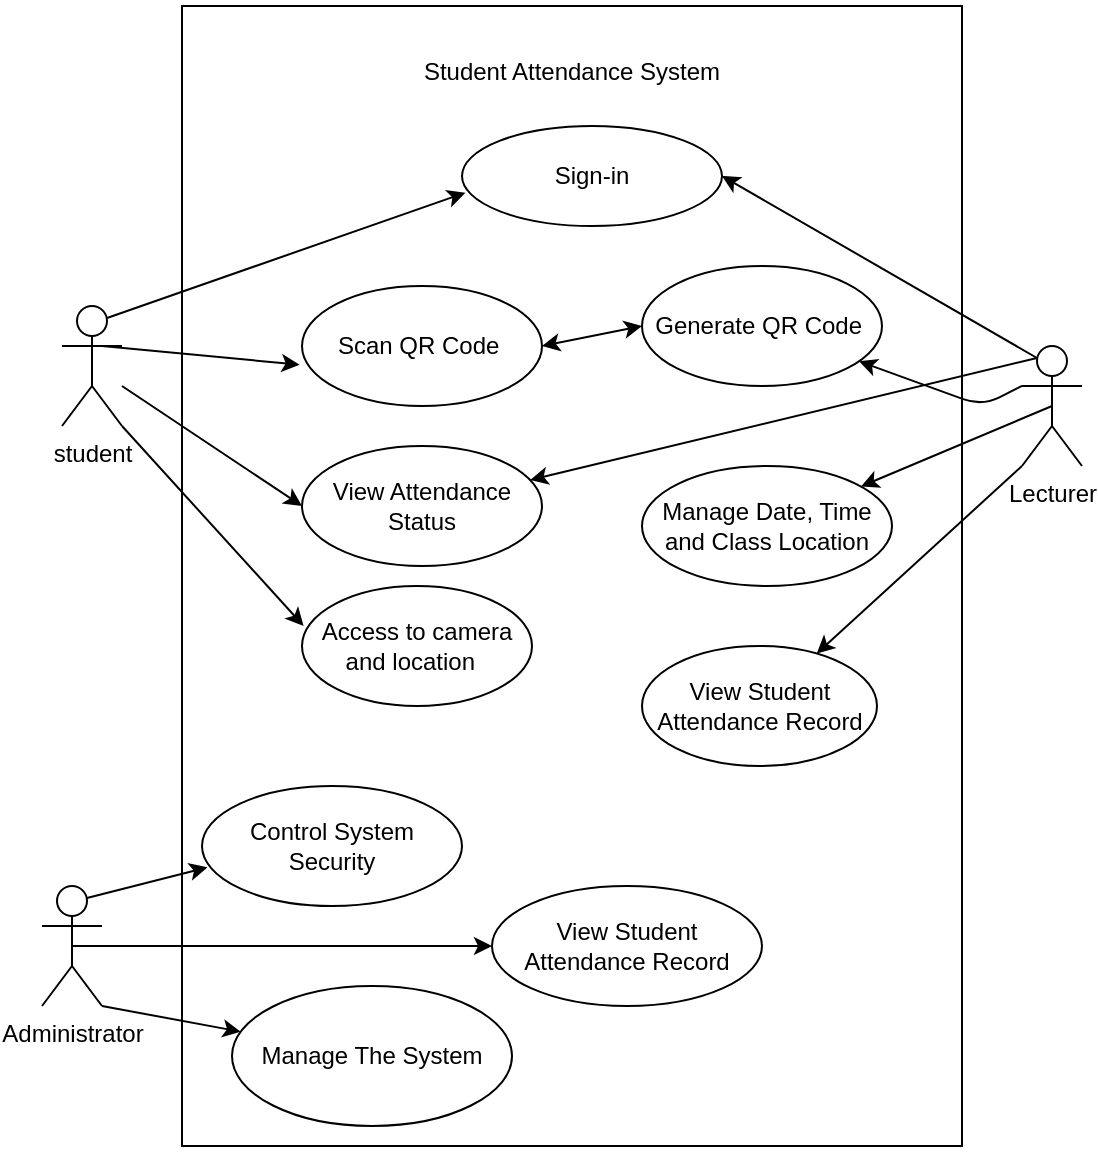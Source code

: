 <mxfile>
    <diagram id="I6u_ylEicrOa9JgdIdD1" name="usecase">
        <mxGraphModel dx="490" dy="424" grid="1" gridSize="10" guides="1" tooltips="1" connect="1" arrows="1" fold="1" page="1" pageScale="1" pageWidth="850" pageHeight="1100" math="0" shadow="0">
            <root>
                <mxCell id="0"/>
                <mxCell id="1" parent="0"/>
                <mxCell id="3" value="student&lt;br&gt;" style="shape=umlActor;verticalLabelPosition=bottom;verticalAlign=top;html=1;outlineConnect=0;" vertex="1" parent="1">
                    <mxGeometry x="60" y="290" width="30" height="60" as="geometry"/>
                </mxCell>
                <mxCell id="6" value="&lt;br&gt;&lt;br&gt;Student Attendance System&lt;br&gt;&lt;br&gt;&lt;br&gt;&lt;br&gt;&lt;br&gt;&lt;br&gt;&lt;br&gt;&lt;br&gt;&lt;br&gt;&lt;br&gt;&lt;br&gt;&lt;br&gt;&lt;br&gt;&lt;br&gt;&lt;br&gt;&lt;br&gt;&lt;br&gt;&lt;br&gt;&lt;br&gt;&lt;br&gt;&lt;br&gt;&lt;br&gt;&lt;br&gt;&lt;br&gt;&lt;br&gt;&lt;br&gt;&lt;br&gt;&lt;br&gt;&lt;br&gt;&lt;br&gt;&lt;br&gt;&lt;br&gt;&lt;br&gt;&lt;br&gt;&lt;br&gt;&lt;br&gt;&lt;br&gt;&lt;br&gt;" style="rounded=0;whiteSpace=wrap;html=1;" vertex="1" parent="1">
                    <mxGeometry x="120" y="140" width="390" height="570" as="geometry"/>
                </mxCell>
                <mxCell id="7" value="Scan QR Code&amp;nbsp;" style="ellipse;whiteSpace=wrap;html=1;" vertex="1" parent="1">
                    <mxGeometry x="180" y="280" width="120" height="60" as="geometry"/>
                </mxCell>
                <mxCell id="10" value="View Attendance Status" style="ellipse;whiteSpace=wrap;html=1;" vertex="1" parent="1">
                    <mxGeometry x="180" y="360" width="120" height="60" as="geometry"/>
                </mxCell>
                <mxCell id="11" value="Access to camera and location&amp;nbsp;&amp;nbsp;" style="ellipse;whiteSpace=wrap;html=1;" vertex="1" parent="1">
                    <mxGeometry x="180" y="430" width="115" height="60" as="geometry"/>
                </mxCell>
                <mxCell id="dsHQRhSBp0_jQPIjAczE-44" style="edgeStyle=none;html=1;exitX=0;exitY=0.333;exitDx=0;exitDy=0;exitPerimeter=0;" edge="1" parent="1" source="14" target="19">
                    <mxGeometry relative="1" as="geometry">
                        <Array as="points">
                            <mxPoint x="520" y="340"/>
                        </Array>
                    </mxGeometry>
                </mxCell>
                <mxCell id="dsHQRhSBp0_jQPIjAczE-45" style="edgeStyle=none;html=1;exitX=0.5;exitY=0.5;exitDx=0;exitDy=0;exitPerimeter=0;" edge="1" parent="1" source="14" target="20">
                    <mxGeometry relative="1" as="geometry"/>
                </mxCell>
                <mxCell id="dsHQRhSBp0_jQPIjAczE-46" style="edgeStyle=none;html=1;exitX=0;exitY=1;exitDx=0;exitDy=0;exitPerimeter=0;" edge="1" parent="1" source="14" target="23">
                    <mxGeometry relative="1" as="geometry"/>
                </mxCell>
                <mxCell id="dsHQRhSBp0_jQPIjAczE-50" style="edgeStyle=none;html=1;exitX=0.25;exitY=0.1;exitDx=0;exitDy=0;exitPerimeter=0;" edge="1" parent="1" source="14" target="10">
                    <mxGeometry relative="1" as="geometry"/>
                </mxCell>
                <mxCell id="14" value="Lecturer" style="shape=umlActor;verticalLabelPosition=bottom;verticalAlign=top;html=1;outlineConnect=0;" vertex="1" parent="1">
                    <mxGeometry x="540" y="310" width="30" height="60" as="geometry"/>
                </mxCell>
                <mxCell id="19" value="Generate QR Code&amp;nbsp;" style="ellipse;whiteSpace=wrap;html=1;" vertex="1" parent="1">
                    <mxGeometry x="350" y="270" width="120" height="60" as="geometry"/>
                </mxCell>
                <mxCell id="20" value="Manage Date, Time&lt;br&gt;and Class Location" style="ellipse;whiteSpace=wrap;html=1;" vertex="1" parent="1">
                    <mxGeometry x="350" y="370" width="125" height="60" as="geometry"/>
                </mxCell>
                <mxCell id="23" value="View Student Attendance Record" style="ellipse;whiteSpace=wrap;html=1;" vertex="1" parent="1">
                    <mxGeometry x="350" y="460" width="117.5" height="60" as="geometry"/>
                </mxCell>
                <mxCell id="dsHQRhSBp0_jQPIjAczE-47" style="edgeStyle=none;html=1;exitX=0.75;exitY=0.1;exitDx=0;exitDy=0;exitPerimeter=0;entryX=0.021;entryY=0.678;entryDx=0;entryDy=0;entryPerimeter=0;" edge="1" parent="1" source="25" target="30">
                    <mxGeometry relative="1" as="geometry"/>
                </mxCell>
                <mxCell id="dsHQRhSBp0_jQPIjAczE-48" style="edgeStyle=none;html=1;exitX=0.5;exitY=0.5;exitDx=0;exitDy=0;exitPerimeter=0;" edge="1" parent="1" source="25" target="32">
                    <mxGeometry relative="1" as="geometry"/>
                </mxCell>
                <mxCell id="dsHQRhSBp0_jQPIjAczE-49" style="edgeStyle=none;html=1;exitX=1;exitY=1;exitDx=0;exitDy=0;exitPerimeter=0;" edge="1" parent="1" source="25" target="35">
                    <mxGeometry relative="1" as="geometry"/>
                </mxCell>
                <mxCell id="25" value="Administrator" style="shape=umlActor;verticalLabelPosition=bottom;verticalAlign=top;html=1;outlineConnect=0;" vertex="1" parent="1">
                    <mxGeometry x="50" y="580" width="30" height="60" as="geometry"/>
                </mxCell>
                <mxCell id="30" value="Control System Security" style="ellipse;whiteSpace=wrap;html=1;" vertex="1" parent="1">
                    <mxGeometry x="130" y="530" width="130" height="60" as="geometry"/>
                </mxCell>
                <mxCell id="32" value="View Student Attendance Record" style="ellipse;whiteSpace=wrap;html=1;" vertex="1" parent="1">
                    <mxGeometry x="275" y="580" width="135" height="60" as="geometry"/>
                </mxCell>
                <mxCell id="35" value="Manage The System" style="ellipse;whiteSpace=wrap;html=1;" vertex="1" parent="1">
                    <mxGeometry x="145" y="630" width="140" height="70" as="geometry"/>
                </mxCell>
                <mxCell id="dsHQRhSBp0_jQPIjAczE-40" value="" style="endArrow=classic;html=1;entryX=-0.01;entryY=0.656;entryDx=0;entryDy=0;entryPerimeter=0;" edge="1" parent="1" target="7">
                    <mxGeometry width="50" height="50" relative="1" as="geometry">
                        <mxPoint x="80" y="310" as="sourcePoint"/>
                        <mxPoint x="130" y="260" as="targetPoint"/>
                    </mxGeometry>
                </mxCell>
                <mxCell id="dsHQRhSBp0_jQPIjAczE-41" value="" style="endArrow=classic;html=1;entryX=0;entryY=0.5;entryDx=0;entryDy=0;" edge="1" parent="1" source="3" target="10">
                    <mxGeometry width="50" height="50" relative="1" as="geometry">
                        <mxPoint x="90" y="330" as="sourcePoint"/>
                        <mxPoint x="140" y="280" as="targetPoint"/>
                    </mxGeometry>
                </mxCell>
                <mxCell id="dsHQRhSBp0_jQPIjAczE-42" value="" style="endArrow=classic;html=1;exitX=1;exitY=1;exitDx=0;exitDy=0;exitPerimeter=0;entryX=0.007;entryY=0.333;entryDx=0;entryDy=0;entryPerimeter=0;" edge="1" parent="1" source="3" target="11">
                    <mxGeometry width="50" height="50" relative="1" as="geometry">
                        <mxPoint x="130" y="390" as="sourcePoint"/>
                        <mxPoint x="180" y="340" as="targetPoint"/>
                    </mxGeometry>
                </mxCell>
                <mxCell id="dsHQRhSBp0_jQPIjAczE-52" value="" style="endArrow=classic;startArrow=classic;html=1;entryX=0;entryY=0.5;entryDx=0;entryDy=0;exitX=1;exitY=0.5;exitDx=0;exitDy=0;" edge="1" parent="1" source="7" target="19">
                    <mxGeometry width="50" height="50" relative="1" as="geometry">
                        <mxPoint x="312.5" y="280" as="sourcePoint"/>
                        <mxPoint x="362.5" y="230" as="targetPoint"/>
                    </mxGeometry>
                </mxCell>
                <mxCell id="dsHQRhSBp0_jQPIjAczE-53" value="Sign-in" style="ellipse;whiteSpace=wrap;html=1;" vertex="1" parent="1">
                    <mxGeometry x="260" y="200" width="130" height="50" as="geometry"/>
                </mxCell>
                <mxCell id="vdfLrR29NCcPZp7yf7wZ-37" value="" style="endArrow=classic;html=1;exitX=0.75;exitY=0.1;exitDx=0;exitDy=0;exitPerimeter=0;entryX=0.013;entryY=0.667;entryDx=0;entryDy=0;entryPerimeter=0;" edge="1" parent="1" source="3" target="dsHQRhSBp0_jQPIjAczE-53">
                    <mxGeometry width="50" height="50" relative="1" as="geometry">
                        <mxPoint x="170" y="270" as="sourcePoint"/>
                        <mxPoint x="220" y="220" as="targetPoint"/>
                    </mxGeometry>
                </mxCell>
                <mxCell id="vdfLrR29NCcPZp7yf7wZ-38" value="" style="endArrow=classic;html=1;exitX=0.25;exitY=0.1;exitDx=0;exitDy=0;exitPerimeter=0;entryX=1;entryY=0.5;entryDx=0;entryDy=0;" edge="1" parent="1" source="14" target="dsHQRhSBp0_jQPIjAczE-53">
                    <mxGeometry width="50" height="50" relative="1" as="geometry">
                        <mxPoint x="420" y="270" as="sourcePoint"/>
                        <mxPoint x="470" y="220" as="targetPoint"/>
                    </mxGeometry>
                </mxCell>
            </root>
        </mxGraphModel>
    </diagram>
    <diagram id="xiHPo--04WoYaqVdLC43" name="activity">
        <mxGraphModel dx="490" dy="424" grid="1" gridSize="10" guides="1" tooltips="1" connect="1" arrows="1" fold="1" page="1" pageScale="1" pageWidth="850" pageHeight="1100" math="0" shadow="0">
            <root>
                <mxCell id="0"/>
                <mxCell id="1" parent="0"/>
                <mxCell id="5aAx5zSFEC0gb9VVzUQT-2" value="" style="swimlane;startSize=0;" vertex="1" parent="1">
                    <mxGeometry x="70" y="25" width="530" height="1200" as="geometry"/>
                </mxCell>
                <mxCell id="5aAx5zSFEC0gb9VVzUQT-19" style="edgeStyle=none;html=1;fontSize=12;" edge="1" parent="5aAx5zSFEC0gb9VVzUQT-2" source="5aAx5zSFEC0gb9VVzUQT-7" target="5aAx5zSFEC0gb9VVzUQT-13">
                    <mxGeometry relative="1" as="geometry"/>
                </mxCell>
                <mxCell id="5aAx5zSFEC0gb9VVzUQT-7" value="&lt;font style=&quot;font-size: 18px;&quot;&gt;Student&lt;/font&gt;" style="text;html=1;strokeColor=none;fillColor=none;align=center;verticalAlign=middle;whiteSpace=wrap;rounded=0;" vertex="1" parent="5aAx5zSFEC0gb9VVzUQT-2">
                    <mxGeometry x="30" y="10" width="90" height="30" as="geometry"/>
                </mxCell>
                <mxCell id="5aAx5zSFEC0gb9VVzUQT-10" value="" style="line;strokeWidth=2;direction=south;html=1;fontSize=18;" vertex="1" parent="5aAx5zSFEC0gb9VVzUQT-2">
                    <mxGeometry x="160" width="10" height="1200" as="geometry"/>
                </mxCell>
                <mxCell id="5aAx5zSFEC0gb9VVzUQT-13" value="&lt;font style=&quot;font-size: 12px;&quot;&gt;Log in to to the system&lt;/font&gt;" style="ellipse;whiteSpace=wrap;html=1;fontSize=18;" vertex="1" parent="5aAx5zSFEC0gb9VVzUQT-2">
                    <mxGeometry x="15" y="80" width="135" height="70" as="geometry"/>
                </mxCell>
                <mxCell id="5aAx5zSFEC0gb9VVzUQT-17" value="" style="shape=waypoint;sketch=0;fillStyle=solid;size=6;pointerEvents=1;points=[];fillColor=none;resizable=0;rotatable=0;perimeter=centerPerimeter;snapToPoint=1;fontSize=12;" vertex="1" parent="5aAx5zSFEC0gb9VVzUQT-2">
                    <mxGeometry x="65" y="30" width="20" height="20" as="geometry"/>
                </mxCell>
                <mxCell id="5aAx5zSFEC0gb9VVzUQT-20" value="Access to camera and location&amp;nbsp;" style="ellipse;whiteSpace=wrap;html=1;fontSize=12;" vertex="1" parent="5aAx5zSFEC0gb9VVzUQT-2">
                    <mxGeometry x="12.5" y="190" width="140" height="60" as="geometry"/>
                </mxCell>
                <mxCell id="5aAx5zSFEC0gb9VVzUQT-21" value="" style="endArrow=classic;html=1;fontSize=12;exitX=0.5;exitY=1;exitDx=0;exitDy=0;entryX=0.5;entryY=0;entryDx=0;entryDy=0;" edge="1" parent="5aAx5zSFEC0gb9VVzUQT-2" source="5aAx5zSFEC0gb9VVzUQT-13" target="5aAx5zSFEC0gb9VVzUQT-20">
                    <mxGeometry width="50" height="50" relative="1" as="geometry">
                        <mxPoint x="180" y="250" as="sourcePoint"/>
                        <mxPoint x="230" y="200" as="targetPoint"/>
                    </mxGeometry>
                </mxCell>
                <mxCell id="5aAx5zSFEC0gb9VVzUQT-22" value="Lecturer" style="text;strokeColor=none;fillColor=none;html=1;fontSize=18;fontStyle=1;verticalAlign=middle;align=center;" vertex="1" parent="5aAx5zSFEC0gb9VVzUQT-2">
                    <mxGeometry x="180" y="5" width="100" height="40" as="geometry"/>
                </mxCell>
                <mxCell id="5aAx5zSFEC0gb9VVzUQT-27" value="Generate QR code" style="ellipse;whiteSpace=wrap;html=1;fontSize=12;" vertex="1" parent="5aAx5zSFEC0gb9VVzUQT-2">
                    <mxGeometry x="200" y="270" width="130" height="60" as="geometry"/>
                </mxCell>
                <mxCell id="5aAx5zSFEC0gb9VVzUQT-29" value="Scan QR code" style="ellipse;whiteSpace=wrap;html=1;fontSize=12;" vertex="1" parent="5aAx5zSFEC0gb9VVzUQT-2">
                    <mxGeometry x="12.5" y="300" width="137.5" height="60" as="geometry"/>
                </mxCell>
                <mxCell id="5aAx5zSFEC0gb9VVzUQT-31" value="" style="line;strokeWidth=2;html=1;fontSize=12;" vertex="1" parent="5aAx5zSFEC0gb9VVzUQT-2">
                    <mxGeometry x="-5" y="50" width="535" height="10" as="geometry"/>
                </mxCell>
                <mxCell id="5aAx5zSFEC0gb9VVzUQT-39" value="" style="edgeStyle=segmentEdgeStyle;endArrow=classic;html=1;curved=0;rounded=0;endSize=8;startSize=8;fontSize=12;exitX=1;exitY=0.5;exitDx=0;exitDy=0;entryX=0.421;entryY=0.992;entryDx=0;entryDy=0;entryPerimeter=0;" edge="1" parent="5aAx5zSFEC0gb9VVzUQT-2" source="5aAx5zSFEC0gb9VVzUQT-20" target="5aAx5zSFEC0gb9VVzUQT-69">
                    <mxGeometry width="50" height="50" relative="1" as="geometry">
                        <mxPoint x="190" y="230" as="sourcePoint"/>
                        <mxPoint x="240" y="180" as="targetPoint"/>
                    </mxGeometry>
                </mxCell>
                <mxCell id="5aAx5zSFEC0gb9VVzUQT-44" value="" style="edgeStyle=segmentEdgeStyle;endArrow=classic;html=1;curved=0;rounded=0;endSize=8;startSize=8;fontSize=12;entryX=1.005;entryY=0.644;entryDx=0;entryDy=0;entryPerimeter=0;exitX=0.451;exitY=1.011;exitDx=0;exitDy=0;exitPerimeter=0;" edge="1" parent="5aAx5zSFEC0gb9VVzUQT-2" source="5aAx5zSFEC0gb9VVzUQT-27" target="5aAx5zSFEC0gb9VVzUQT-29">
                    <mxGeometry width="50" height="50" relative="1" as="geometry">
                        <mxPoint x="200" y="320" as="sourcePoint"/>
                        <mxPoint x="250" y="270" as="targetPoint"/>
                    </mxGeometry>
                </mxCell>
                <mxCell id="5aAx5zSFEC0gb9VVzUQT-45" value="" style="line;strokeWidth=2;direction=south;html=1;fontSize=12;" vertex="1" parent="5aAx5zSFEC0gb9VVzUQT-2">
                    <mxGeometry x="350" width="10" height="1200" as="geometry"/>
                </mxCell>
                <mxCell id="5aAx5zSFEC0gb9VVzUQT-46" value="Administrator" style="text;strokeColor=none;fillColor=none;html=1;fontSize=18;fontStyle=1;verticalAlign=middle;align=center;" vertex="1" parent="5aAx5zSFEC0gb9VVzUQT-2">
                    <mxGeometry x="390" y="5" width="100" height="40" as="geometry"/>
                </mxCell>
                <mxCell id="5aAx5zSFEC0gb9VVzUQT-48" value="Scan failed or success?" style="shape=hexagon;perimeter=hexagonPerimeter2;whiteSpace=wrap;html=1;fixedSize=1;fontSize=12;" vertex="1" parent="5aAx5zSFEC0gb9VVzUQT-2">
                    <mxGeometry x="190" y="380" width="140" height="30" as="geometry"/>
                </mxCell>
                <mxCell id="5aAx5zSFEC0gb9VVzUQT-49" value="" style="endArrow=classic;html=1;fontSize=12;exitX=0.5;exitY=1;exitDx=0;exitDy=0;entryX=0.625;entryY=0;entryDx=0;entryDy=0;" edge="1" parent="5aAx5zSFEC0gb9VVzUQT-2" source="5aAx5zSFEC0gb9VVzUQT-29" target="5aAx5zSFEC0gb9VVzUQT-48">
                    <mxGeometry width="50" height="50" relative="1" as="geometry">
                        <mxPoint x="200" y="390" as="sourcePoint"/>
                        <mxPoint x="250" y="340" as="targetPoint"/>
                        <Array as="points">
                            <mxPoint x="270" y="360"/>
                        </Array>
                    </mxGeometry>
                </mxCell>
                <mxCell id="5aAx5zSFEC0gb9VVzUQT-51" value="Generated random generate code" style="ellipse;whiteSpace=wrap;html=1;fontSize=12;" vertex="1" parent="5aAx5zSFEC0gb9VVzUQT-2">
                    <mxGeometry x="200" y="455" width="150" height="50" as="geometry"/>
                </mxCell>
                <mxCell id="5aAx5zSFEC0gb9VVzUQT-53" value="" style="endArrow=classic;html=1;fontSize=12;exitX=1;exitY=0.5;exitDx=0;exitDy=0;" edge="1" parent="5aAx5zSFEC0gb9VVzUQT-2" source="5aAx5zSFEC0gb9VVzUQT-48" target="5aAx5zSFEC0gb9VVzUQT-51">
                    <mxGeometry width="50" height="50" relative="1" as="geometry">
                        <mxPoint x="260" y="470" as="sourcePoint"/>
                        <mxPoint x="310" y="420" as="targetPoint"/>
                        <Array as="points">
                            <mxPoint x="330" y="450"/>
                        </Array>
                    </mxGeometry>
                </mxCell>
                <mxCell id="5aAx5zSFEC0gb9VVzUQT-54" value="Failed" style="text;html=1;strokeColor=none;fillColor=none;align=center;verticalAlign=middle;whiteSpace=wrap;rounded=0;fontSize=12;" vertex="1" parent="5aAx5zSFEC0gb9VVzUQT-2">
                    <mxGeometry x="280" y="420" width="60" height="30" as="geometry"/>
                </mxCell>
                <mxCell id="5aAx5zSFEC0gb9VVzUQT-57" value="Input Student biometric data" style="ellipse;whiteSpace=wrap;html=1;fontSize=12;" vertex="1" parent="5aAx5zSFEC0gb9VVzUQT-2">
                    <mxGeometry x="21.25" y="490" width="118.75" height="60" as="geometry"/>
                </mxCell>
                <mxCell id="5aAx5zSFEC0gb9VVzUQT-56" value="" style="endArrow=classic;html=1;fontSize=12;exitX=0.262;exitY=1.047;exitDx=0;exitDy=0;exitPerimeter=0;" edge="1" parent="5aAx5zSFEC0gb9VVzUQT-2" source="5aAx5zSFEC0gb9VVzUQT-51" target="5aAx5zSFEC0gb9VVzUQT-57">
                    <mxGeometry width="50" height="50" relative="1" as="geometry">
                        <mxPoint x="230" y="580" as="sourcePoint"/>
                        <mxPoint x="280" y="530" as="targetPoint"/>
                        <Array as="points">
                            <mxPoint x="240" y="530"/>
                        </Array>
                    </mxGeometry>
                </mxCell>
                <mxCell id="5aAx5zSFEC0gb9VVzUQT-58" value="Verify student biometric data" style="ellipse;whiteSpace=wrap;html=1;fontSize=12;" vertex="1" parent="5aAx5zSFEC0gb9VVzUQT-2">
                    <mxGeometry x="190" y="570" width="140" height="60" as="geometry"/>
                </mxCell>
                <mxCell id="5aAx5zSFEC0gb9VVzUQT-59" value="" style="endArrow=classic;html=1;fontSize=12;entryX=0.5;entryY=0;entryDx=0;entryDy=0;" edge="1" parent="5aAx5zSFEC0gb9VVzUQT-2" target="5aAx5zSFEC0gb9VVzUQT-58">
                    <mxGeometry width="50" height="50" relative="1" as="geometry">
                        <mxPoint x="90" y="550" as="sourcePoint"/>
                        <mxPoint x="170" y="540" as="targetPoint"/>
                        <Array as="points">
                            <mxPoint x="260" y="550"/>
                        </Array>
                    </mxGeometry>
                </mxCell>
                <mxCell id="5aAx5zSFEC0gb9VVzUQT-60" value="online or physical class?&amp;nbsp;" style="shape=hexagon;perimeter=hexagonPerimeter2;whiteSpace=wrap;html=1;fixedSize=1;fontSize=12;" vertex="1" parent="5aAx5zSFEC0gb9VVzUQT-2">
                    <mxGeometry x="175" y="660" width="165" height="40" as="geometry"/>
                </mxCell>
                <mxCell id="5aAx5zSFEC0gb9VVzUQT-61" value="" style="endArrow=classic;html=1;fontSize=12;exitX=0.429;exitY=1;exitDx=0;exitDy=0;exitPerimeter=0;entryX=0.438;entryY=-0.033;entryDx=0;entryDy=0;entryPerimeter=0;" edge="1" parent="5aAx5zSFEC0gb9VVzUQT-2" source="5aAx5zSFEC0gb9VVzUQT-58" target="5aAx5zSFEC0gb9VVzUQT-60">
                    <mxGeometry width="50" height="50" relative="1" as="geometry">
                        <mxPoint x="235" y="680" as="sourcePoint"/>
                        <mxPoint x="285" y="630" as="targetPoint"/>
                    </mxGeometry>
                </mxCell>
                <mxCell id="5aAx5zSFEC0gb9VVzUQT-62" value="Verify student location&amp;nbsp;" style="ellipse;whiteSpace=wrap;html=1;fontSize=12;" vertex="1" parent="5aAx5zSFEC0gb9VVzUQT-2">
                    <mxGeometry x="170" y="730" width="130" height="50" as="geometry"/>
                </mxCell>
                <mxCell id="5aAx5zSFEC0gb9VVzUQT-63" value="View attendance status" style="ellipse;whiteSpace=wrap;html=1;fontSize=12;" vertex="1" parent="5aAx5zSFEC0gb9VVzUQT-2">
                    <mxGeometry x="220" y="800" width="130" height="50" as="geometry"/>
                </mxCell>
                <mxCell id="5aAx5zSFEC0gb9VVzUQT-64" value="" style="endArrow=classic;html=1;fontSize=12;exitX=0;exitY=0.5;exitDx=0;exitDy=0;entryX=0.077;entryY=0.2;entryDx=0;entryDy=0;entryPerimeter=0;" edge="1" parent="5aAx5zSFEC0gb9VVzUQT-2" source="5aAx5zSFEC0gb9VVzUQT-60" target="5aAx5zSFEC0gb9VVzUQT-62">
                    <mxGeometry width="50" height="50" relative="1" as="geometry">
                        <mxPoint x="190" y="820" as="sourcePoint"/>
                        <mxPoint x="240" y="770" as="targetPoint"/>
                    </mxGeometry>
                </mxCell>
                <mxCell id="5aAx5zSFEC0gb9VVzUQT-65" value="" style="endArrow=classic;html=1;fontSize=12;exitX=1;exitY=0.75;exitDx=0;exitDy=0;entryX=1;entryY=0;entryDx=0;entryDy=0;" edge="1" parent="5aAx5zSFEC0gb9VVzUQT-2" source="5aAx5zSFEC0gb9VVzUQT-60" target="5aAx5zSFEC0gb9VVzUQT-63">
                    <mxGeometry width="50" height="50" relative="1" as="geometry">
                        <mxPoint x="190" y="820" as="sourcePoint"/>
                        <mxPoint x="240" y="770" as="targetPoint"/>
                    </mxGeometry>
                </mxCell>
                <mxCell id="5aAx5zSFEC0gb9VVzUQT-66" value="physical" style="text;html=1;strokeColor=none;fillColor=none;align=center;verticalAlign=middle;whiteSpace=wrap;rounded=0;fontSize=12;" vertex="1" parent="5aAx5zSFEC0gb9VVzUQT-2">
                    <mxGeometry x="175" y="710" width="60" height="30" as="geometry"/>
                </mxCell>
                <mxCell id="5aAx5zSFEC0gb9VVzUQT-67" value="online" style="text;html=1;strokeColor=none;fillColor=none;align=center;verticalAlign=middle;whiteSpace=wrap;rounded=0;fontSize=12;" vertex="1" parent="5aAx5zSFEC0gb9VVzUQT-2">
                    <mxGeometry x="280" y="780" width="60" height="30" as="geometry"/>
                </mxCell>
                <mxCell id="5aAx5zSFEC0gb9VVzUQT-69" value="Manage date, time and location" style="ellipse;whiteSpace=wrap;html=1;fontSize=12;" vertex="1" parent="5aAx5zSFEC0gb9VVzUQT-2">
                    <mxGeometry x="197.5" y="120" width="120" height="80" as="geometry"/>
                </mxCell>
                <mxCell id="5aAx5zSFEC0gb9VVzUQT-70" value="" style="endArrow=classic;html=1;fontSize=12;exitX=0.604;exitY=1.042;exitDx=0;exitDy=0;exitPerimeter=0;" edge="1" parent="5aAx5zSFEC0gb9VVzUQT-2" source="5aAx5zSFEC0gb9VVzUQT-69" target="5aAx5zSFEC0gb9VVzUQT-27">
                    <mxGeometry width="50" height="50" relative="1" as="geometry">
                        <mxPoint x="260" y="260" as="sourcePoint"/>
                        <mxPoint x="310" y="210" as="targetPoint"/>
                    </mxGeometry>
                </mxCell>
                <mxCell id="5aAx5zSFEC0gb9VVzUQT-71" value="View attendance status" style="ellipse;whiteSpace=wrap;html=1;fontSize=12;" vertex="1" parent="5aAx5zSFEC0gb9VVzUQT-2">
                    <mxGeometry x="22.5" y="860" width="105" height="60" as="geometry"/>
                </mxCell>
                <mxCell id="5aAx5zSFEC0gb9VVzUQT-72" value="" style="endArrow=classic;html=1;fontSize=12;exitX=0.441;exitY=1.093;exitDx=0;exitDy=0;exitPerimeter=0;" edge="1" parent="5aAx5zSFEC0gb9VVzUQT-2" source="5aAx5zSFEC0gb9VVzUQT-63" target="5aAx5zSFEC0gb9VVzUQT-71">
                    <mxGeometry width="50" height="50" relative="1" as="geometry">
                        <mxPoint x="170" y="910" as="sourcePoint"/>
                        <mxPoint x="220" y="860" as="targetPoint"/>
                        <Array as="points">
                            <mxPoint x="280" y="890"/>
                        </Array>
                    </mxGeometry>
                </mxCell>
                <mxCell id="5aAx5zSFEC0gb9VVzUQT-73" value="Generate list of attendance&amp;nbsp;" style="ellipse;whiteSpace=wrap;html=1;fontSize=12;" vertex="1" parent="5aAx5zSFEC0gb9VVzUQT-2">
                    <mxGeometry x="380" y="905" width="140" height="65" as="geometry"/>
                </mxCell>
                <mxCell id="5aAx5zSFEC0gb9VVzUQT-74" value="" style="endArrow=classic;html=1;fontSize=12;exitX=0.643;exitY=1.05;exitDx=0;exitDy=0;exitPerimeter=0;" edge="1" parent="5aAx5zSFEC0gb9VVzUQT-2" source="5aAx5zSFEC0gb9VVzUQT-71" target="5aAx5zSFEC0gb9VVzUQT-73">
                    <mxGeometry width="50" height="50" relative="1" as="geometry">
                        <mxPoint x="240" y="1035" as="sourcePoint"/>
                        <mxPoint x="290" y="985" as="targetPoint"/>
                        <Array as="points">
                            <mxPoint x="90" y="945"/>
                        </Array>
                    </mxGeometry>
                </mxCell>
                <mxCell id="5aAx5zSFEC0gb9VVzUQT-75" value="Create report and make analysis" style="ellipse;whiteSpace=wrap;html=1;fontSize=12;" vertex="1" parent="5aAx5zSFEC0gb9VVzUQT-2">
                    <mxGeometry x="380" y="985" width="140" height="60" as="geometry"/>
                </mxCell>
                <mxCell id="5aAx5zSFEC0gb9VVzUQT-76" value="" style="endArrow=classic;html=1;fontSize=12;exitX=0.5;exitY=1;exitDx=0;exitDy=0;entryX=0.5;entryY=0;entryDx=0;entryDy=0;" edge="1" parent="5aAx5zSFEC0gb9VVzUQT-2" source="5aAx5zSFEC0gb9VVzUQT-73" target="5aAx5zSFEC0gb9VVzUQT-75">
                    <mxGeometry width="50" height="50" relative="1" as="geometry">
                        <mxPoint x="450" y="1015" as="sourcePoint"/>
                        <mxPoint x="500" y="965" as="targetPoint"/>
                    </mxGeometry>
                </mxCell>
                <mxCell id="5aAx5zSFEC0gb9VVzUQT-78" value="" style="shape=sumEllipse;perimeter=ellipsePerimeter;whiteSpace=wrap;html=1;backgroundOutline=1;fontSize=12;" vertex="1" parent="5aAx5zSFEC0gb9VVzUQT-2">
                    <mxGeometry x="432.5" y="1115" width="35" height="35" as="geometry"/>
                </mxCell>
                <mxCell id="5aAx5zSFEC0gb9VVzUQT-79" value="" style="endArrow=classic;html=1;fontSize=12;exitX=0.5;exitY=1;exitDx=0;exitDy=0;entryX=0.5;entryY=0;entryDx=0;entryDy=0;" edge="1" parent="5aAx5zSFEC0gb9VVzUQT-2" source="5aAx5zSFEC0gb9VVzUQT-75" target="5aAx5zSFEC0gb9VVzUQT-78">
                    <mxGeometry width="50" height="50" relative="1" as="geometry">
                        <mxPoint x="432.5" y="1095" as="sourcePoint"/>
                        <mxPoint x="482.5" y="1045" as="targetPoint"/>
                    </mxGeometry>
                </mxCell>
            </root>
        </mxGraphModel>
    </diagram>
</mxfile>